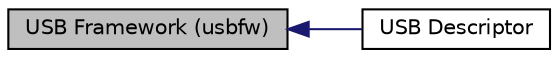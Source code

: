 digraph "USB Framework (usbfw)"
{
  edge [fontname="Helvetica",fontsize="10",labelfontname="Helvetica",labelfontsize="10"];
  node [fontname="Helvetica",fontsize="10",shape=record];
  rankdir=LR;
  Node0 [label="USB Framework (usbfw)",height=0.2,width=0.4,color="black", fillcolor="grey75", style="filled" fontcolor="black"];
  Node1 [label="USB Descriptor",height=0.2,width=0.4,color="black", fillcolor="white", style="filled",URL="$group__module__usb__descriptor.html",tooltip="This module contains contains USB descriptor definitions, and guidelines on how to write descriptor s..."];
  Node0->Node1 [shape=plaintext, color="midnightblue", dir="back", style="solid"];
}
